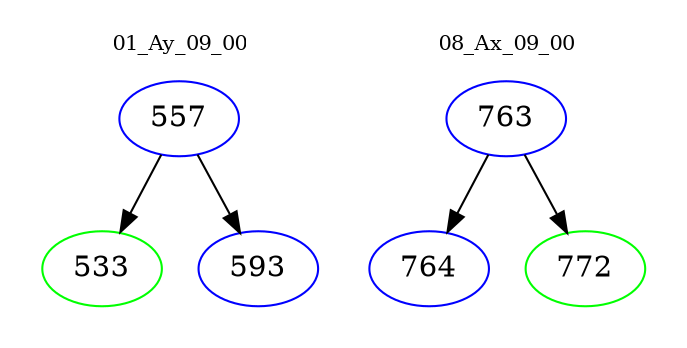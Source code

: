 digraph{
subgraph cluster_0 {
color = white
label = "01_Ay_09_00";
fontsize=10;
T0_557 [label="557", color="blue"]
T0_557 -> T0_533 [color="black"]
T0_533 [label="533", color="green"]
T0_557 -> T0_593 [color="black"]
T0_593 [label="593", color="blue"]
}
subgraph cluster_1 {
color = white
label = "08_Ax_09_00";
fontsize=10;
T1_763 [label="763", color="blue"]
T1_763 -> T1_764 [color="black"]
T1_764 [label="764", color="blue"]
T1_763 -> T1_772 [color="black"]
T1_772 [label="772", color="green"]
}
}
